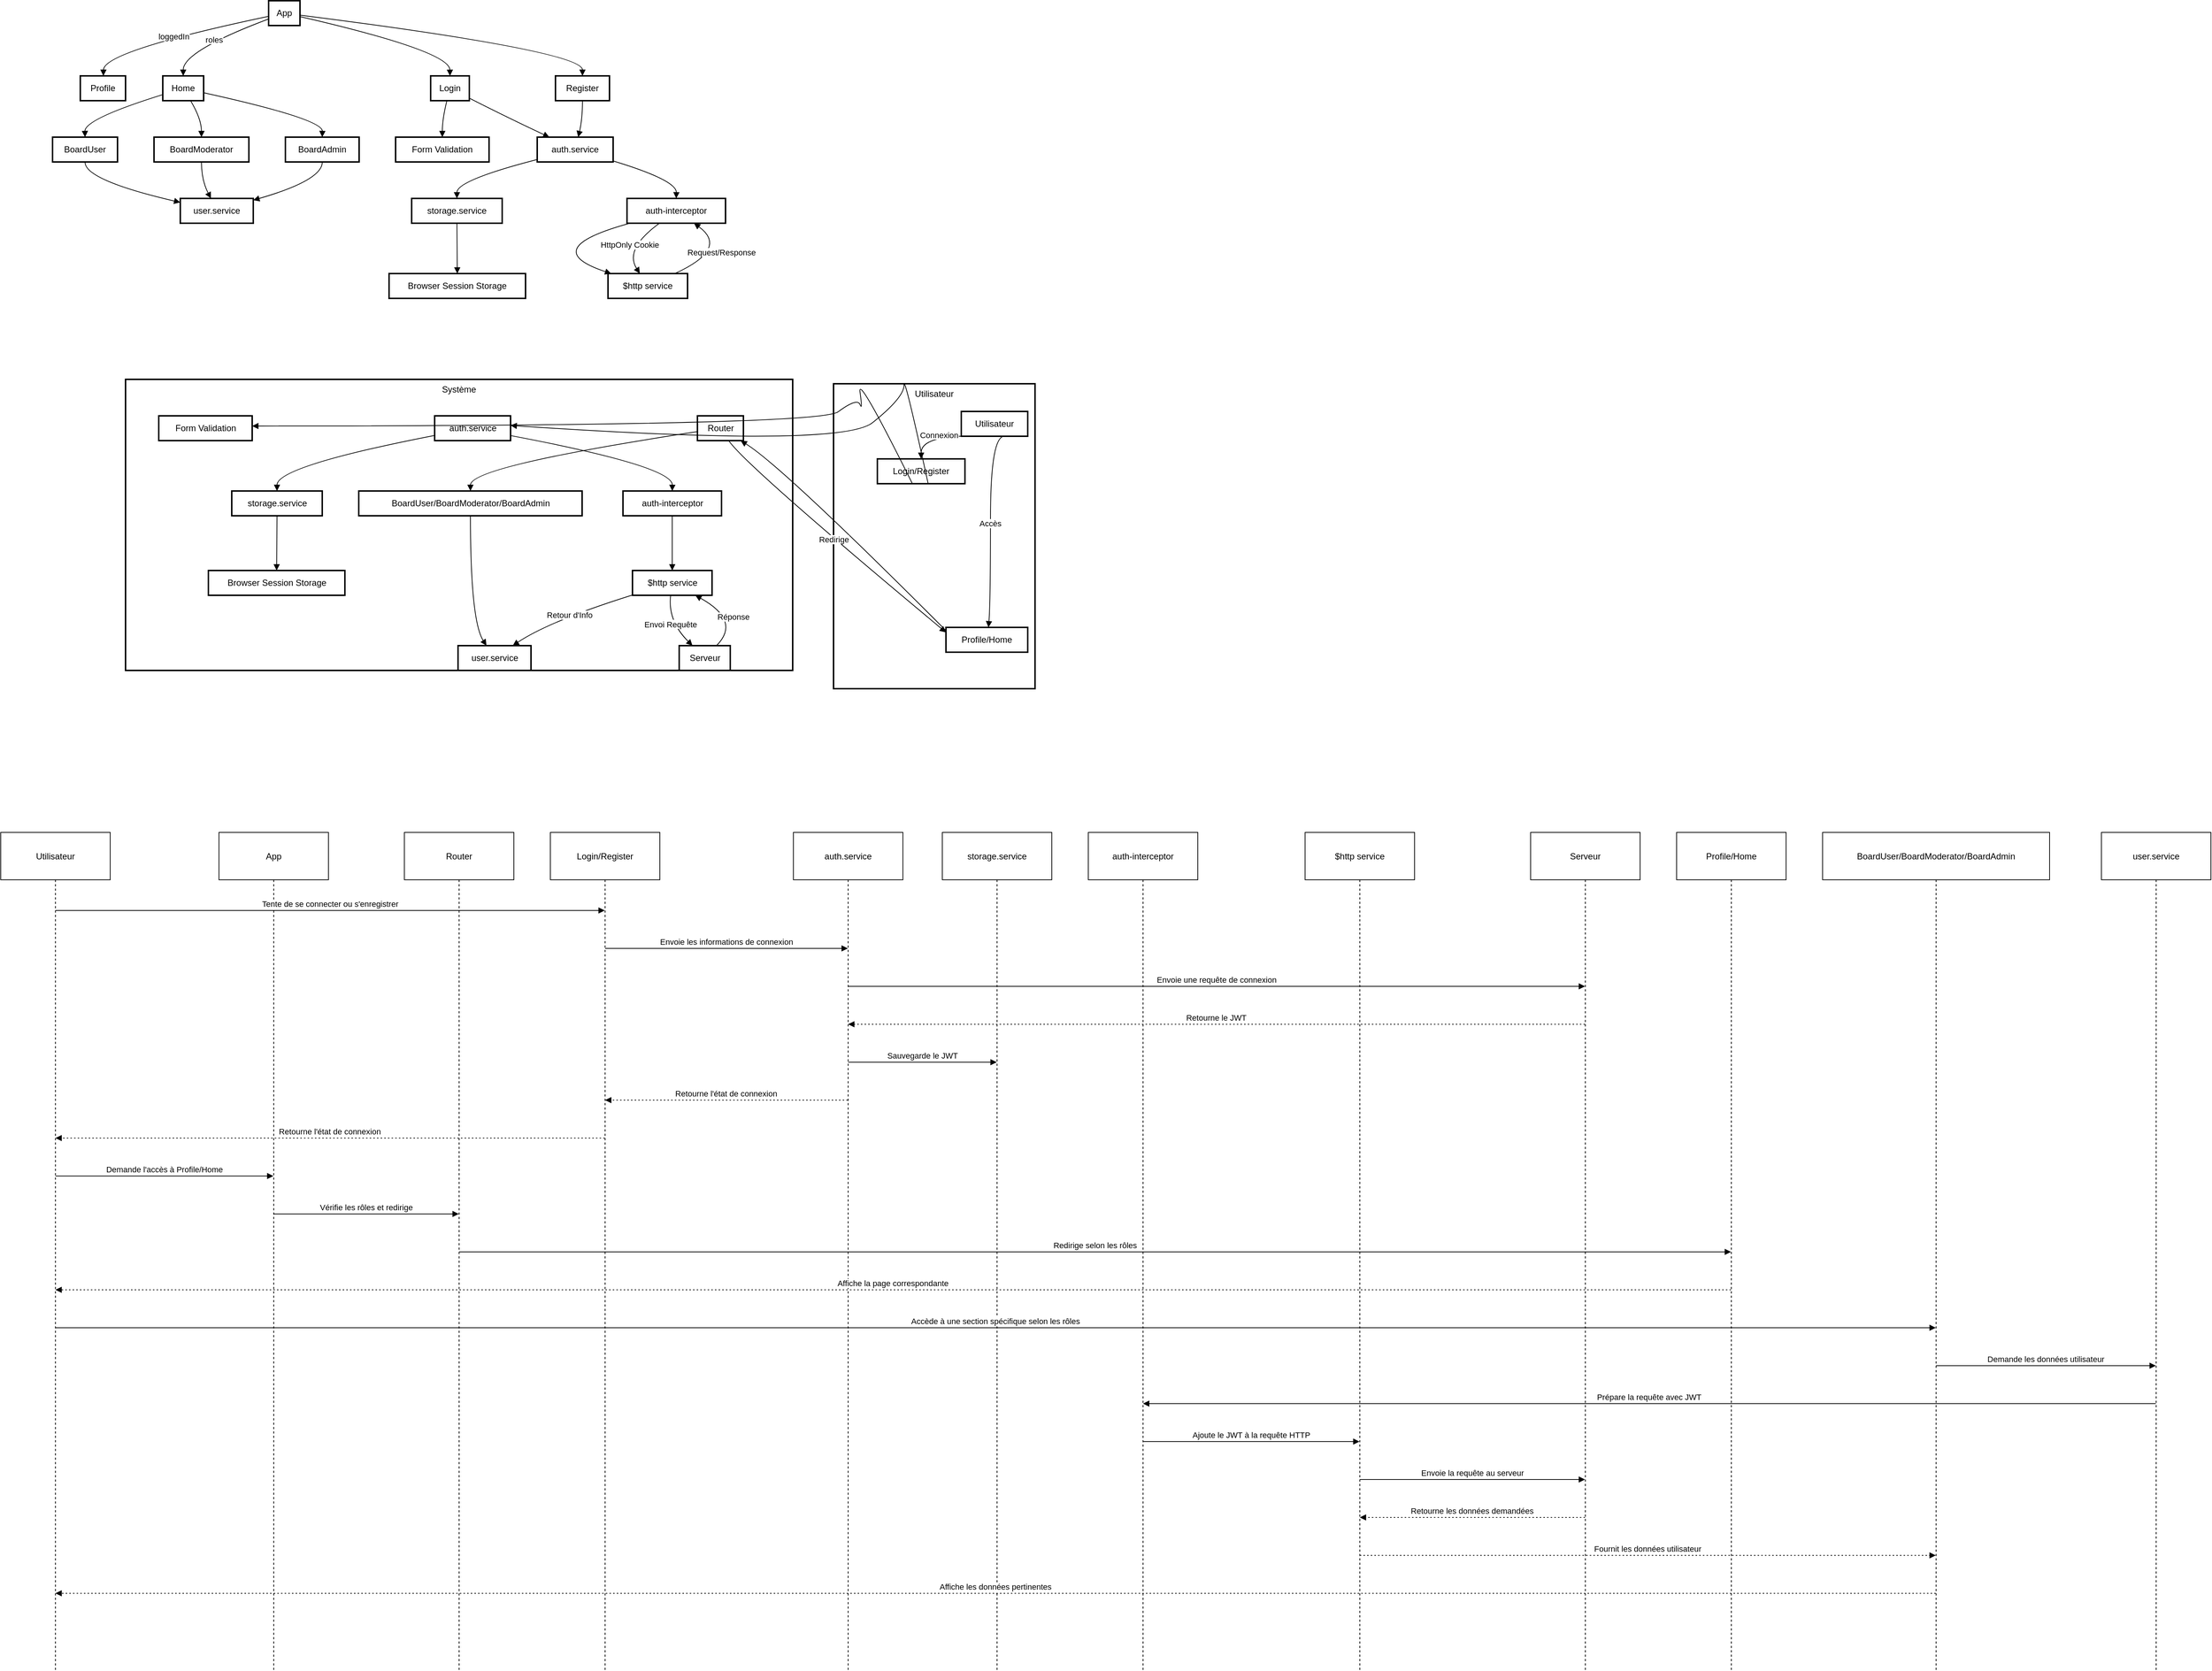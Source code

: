 <mxfile version="24.5.3" type="device">
  <diagram name="Page-1" id="CY0wzploL-cDAf5o76GH">
    <mxGraphModel dx="1687" dy="1005" grid="1" gridSize="10" guides="1" tooltips="1" connect="1" arrows="1" fold="1" page="1" pageScale="1" pageWidth="1169" pageHeight="827" math="0" shadow="0">
      <root>
        <mxCell id="0" />
        <mxCell id="1" parent="0" />
        <mxCell id="OJ7WymmhH0rNnSYu_C30-1" value="App" style="whiteSpace=wrap;strokeWidth=2;" vertex="1" parent="1">
          <mxGeometry x="417" y="180" width="43" height="34" as="geometry" />
        </mxCell>
        <mxCell id="OJ7WymmhH0rNnSYu_C30-2" value="Profile" style="whiteSpace=wrap;strokeWidth=2;" vertex="1" parent="1">
          <mxGeometry x="159" y="283" width="62" height="34" as="geometry" />
        </mxCell>
        <mxCell id="OJ7WymmhH0rNnSYu_C30-3" value="Home" style="whiteSpace=wrap;strokeWidth=2;" vertex="1" parent="1">
          <mxGeometry x="272" y="283" width="56" height="34" as="geometry" />
        </mxCell>
        <mxCell id="OJ7WymmhH0rNnSYu_C30-4" value="Login" style="whiteSpace=wrap;strokeWidth=2;" vertex="1" parent="1">
          <mxGeometry x="639" y="283" width="53" height="34" as="geometry" />
        </mxCell>
        <mxCell id="OJ7WymmhH0rNnSYu_C30-5" value="Register" style="whiteSpace=wrap;strokeWidth=2;" vertex="1" parent="1">
          <mxGeometry x="810" y="283" width="74" height="34" as="geometry" />
        </mxCell>
        <mxCell id="OJ7WymmhH0rNnSYu_C30-6" value="BoardUser" style="whiteSpace=wrap;strokeWidth=2;" vertex="1" parent="1">
          <mxGeometry x="121" y="367" width="89" height="34" as="geometry" />
        </mxCell>
        <mxCell id="OJ7WymmhH0rNnSYu_C30-7" value="BoardModerator" style="whiteSpace=wrap;strokeWidth=2;" vertex="1" parent="1">
          <mxGeometry x="260" y="367" width="130" height="34" as="geometry" />
        </mxCell>
        <mxCell id="OJ7WymmhH0rNnSYu_C30-8" value="BoardAdmin" style="whiteSpace=wrap;strokeWidth=2;" vertex="1" parent="1">
          <mxGeometry x="440" y="367" width="101" height="34" as="geometry" />
        </mxCell>
        <mxCell id="OJ7WymmhH0rNnSYu_C30-9" value="Form Validation" style="whiteSpace=wrap;strokeWidth=2;" vertex="1" parent="1">
          <mxGeometry x="591" y="367" width="128" height="34" as="geometry" />
        </mxCell>
        <mxCell id="OJ7WymmhH0rNnSYu_C30-10" value="auth.service" style="whiteSpace=wrap;strokeWidth=2;" vertex="1" parent="1">
          <mxGeometry x="785" y="367" width="104" height="34" as="geometry" />
        </mxCell>
        <mxCell id="OJ7WymmhH0rNnSYu_C30-11" value="storage.service" style="whiteSpace=wrap;strokeWidth=2;" vertex="1" parent="1">
          <mxGeometry x="613" y="451" width="124" height="34" as="geometry" />
        </mxCell>
        <mxCell id="OJ7WymmhH0rNnSYu_C30-12" value="Browser Session Storage" style="whiteSpace=wrap;strokeWidth=2;" vertex="1" parent="1">
          <mxGeometry x="582" y="554" width="187" height="34" as="geometry" />
        </mxCell>
        <mxCell id="OJ7WymmhH0rNnSYu_C30-13" value="auth-interceptor" style="whiteSpace=wrap;strokeWidth=2;" vertex="1" parent="1">
          <mxGeometry x="908" y="451" width="135" height="34" as="geometry" />
        </mxCell>
        <mxCell id="OJ7WymmhH0rNnSYu_C30-14" value="$http service" style="whiteSpace=wrap;strokeWidth=2;" vertex="1" parent="1">
          <mxGeometry x="882" y="554" width="109" height="34" as="geometry" />
        </mxCell>
        <mxCell id="OJ7WymmhH0rNnSYu_C30-15" value="user.service" style="whiteSpace=wrap;strokeWidth=2;" vertex="1" parent="1">
          <mxGeometry x="296" y="451" width="100" height="34" as="geometry" />
        </mxCell>
        <mxCell id="OJ7WymmhH0rNnSYu_C30-16" value="loggedIn" style="curved=1;startArrow=none;endArrow=block;exitX=-0.01;exitY=0.63;entryX=0.51;entryY=0;rounded=0;" edge="1" parent="1" source="OJ7WymmhH0rNnSYu_C30-1" target="OJ7WymmhH0rNnSYu_C30-2">
          <mxGeometry relative="1" as="geometry">
            <Array as="points">
              <mxPoint x="191" y="249" />
            </Array>
          </mxGeometry>
        </mxCell>
        <mxCell id="OJ7WymmhH0rNnSYu_C30-17" value="roles" style="curved=1;startArrow=none;endArrow=block;exitX=-0.01;exitY=0.74;entryX=0.5;entryY=0;rounded=0;" edge="1" parent="1" source="OJ7WymmhH0rNnSYu_C30-1" target="OJ7WymmhH0rNnSYu_C30-3">
          <mxGeometry relative="1" as="geometry">
            <Array as="points">
              <mxPoint x="300" y="249" />
            </Array>
          </mxGeometry>
        </mxCell>
        <mxCell id="OJ7WymmhH0rNnSYu_C30-18" value="" style="curved=1;startArrow=none;endArrow=block;exitX=1;exitY=0.64;entryX=0.5;entryY=0;rounded=0;" edge="1" parent="1" source="OJ7WymmhH0rNnSYu_C30-1" target="OJ7WymmhH0rNnSYu_C30-4">
          <mxGeometry relative="1" as="geometry">
            <Array as="points">
              <mxPoint x="665" y="249" />
            </Array>
          </mxGeometry>
        </mxCell>
        <mxCell id="OJ7WymmhH0rNnSYu_C30-19" value="" style="curved=1;startArrow=none;endArrow=block;exitX=1;exitY=0.58;entryX=0.5;entryY=0;rounded=0;" edge="1" parent="1" source="OJ7WymmhH0rNnSYu_C30-1" target="OJ7WymmhH0rNnSYu_C30-5">
          <mxGeometry relative="1" as="geometry">
            <Array as="points">
              <mxPoint x="847" y="249" />
            </Array>
          </mxGeometry>
        </mxCell>
        <mxCell id="OJ7WymmhH0rNnSYu_C30-20" value="" style="curved=1;startArrow=none;endArrow=block;exitX=-0.01;exitY=0.76;entryX=0.5;entryY=0;rounded=0;" edge="1" parent="1" source="OJ7WymmhH0rNnSYu_C30-3" target="OJ7WymmhH0rNnSYu_C30-6">
          <mxGeometry relative="1" as="geometry">
            <Array as="points">
              <mxPoint x="165" y="342" />
            </Array>
          </mxGeometry>
        </mxCell>
        <mxCell id="OJ7WymmhH0rNnSYu_C30-21" value="" style="curved=1;startArrow=none;endArrow=block;exitX=0.68;exitY=1;entryX=0.5;entryY=0;rounded=0;" edge="1" parent="1" source="OJ7WymmhH0rNnSYu_C30-3" target="OJ7WymmhH0rNnSYu_C30-7">
          <mxGeometry relative="1" as="geometry">
            <Array as="points">
              <mxPoint x="325" y="342" />
            </Array>
          </mxGeometry>
        </mxCell>
        <mxCell id="OJ7WymmhH0rNnSYu_C30-22" value="" style="curved=1;startArrow=none;endArrow=block;exitX=1;exitY=0.68;entryX=0.5;entryY=0;rounded=0;" edge="1" parent="1" source="OJ7WymmhH0rNnSYu_C30-3" target="OJ7WymmhH0rNnSYu_C30-8">
          <mxGeometry relative="1" as="geometry">
            <Array as="points">
              <mxPoint x="491" y="342" />
            </Array>
          </mxGeometry>
        </mxCell>
        <mxCell id="OJ7WymmhH0rNnSYu_C30-23" value="" style="curved=1;startArrow=none;endArrow=block;exitX=0.42;exitY=1;entryX=0.5;entryY=0;rounded=0;" edge="1" parent="1" source="OJ7WymmhH0rNnSYu_C30-4" target="OJ7WymmhH0rNnSYu_C30-9">
          <mxGeometry relative="1" as="geometry">
            <Array as="points">
              <mxPoint x="655" y="342" />
            </Array>
          </mxGeometry>
        </mxCell>
        <mxCell id="OJ7WymmhH0rNnSYu_C30-24" value="" style="curved=1;startArrow=none;endArrow=block;exitX=1;exitY=0.9;entryX=0.16;entryY=0;rounded=0;" edge="1" parent="1" source="OJ7WymmhH0rNnSYu_C30-4" target="OJ7WymmhH0rNnSYu_C30-10">
          <mxGeometry relative="1" as="geometry">
            <Array as="points">
              <mxPoint x="748" y="342" />
            </Array>
          </mxGeometry>
        </mxCell>
        <mxCell id="OJ7WymmhH0rNnSYu_C30-25" value="" style="curved=1;startArrow=none;endArrow=block;exitX=0.5;exitY=1;entryX=0.54;entryY=0;rounded=0;" edge="1" parent="1" source="OJ7WymmhH0rNnSYu_C30-5" target="OJ7WymmhH0rNnSYu_C30-10">
          <mxGeometry relative="1" as="geometry">
            <Array as="points">
              <mxPoint x="847" y="342" />
            </Array>
          </mxGeometry>
        </mxCell>
        <mxCell id="OJ7WymmhH0rNnSYu_C30-26" value="" style="curved=1;startArrow=none;endArrow=block;exitX=0;exitY=0.9;entryX=0.5;entryY=0;rounded=0;" edge="1" parent="1" source="OJ7WymmhH0rNnSYu_C30-10" target="OJ7WymmhH0rNnSYu_C30-11">
          <mxGeometry relative="1" as="geometry">
            <Array as="points">
              <mxPoint x="675" y="426" />
            </Array>
          </mxGeometry>
        </mxCell>
        <mxCell id="OJ7WymmhH0rNnSYu_C30-27" value="" style="curved=1;startArrow=none;endArrow=block;exitX=0.5;exitY=1;entryX=0.5;entryY=0;rounded=0;" edge="1" parent="1" source="OJ7WymmhH0rNnSYu_C30-11" target="OJ7WymmhH0rNnSYu_C30-12">
          <mxGeometry relative="1" as="geometry">
            <Array as="points" />
          </mxGeometry>
        </mxCell>
        <mxCell id="OJ7WymmhH0rNnSYu_C30-28" value="" style="curved=1;startArrow=none;endArrow=block;exitX=1;exitY=0.96;entryX=0.5;entryY=0;rounded=0;" edge="1" parent="1" source="OJ7WymmhH0rNnSYu_C30-10" target="OJ7WymmhH0rNnSYu_C30-13">
          <mxGeometry relative="1" as="geometry">
            <Array as="points">
              <mxPoint x="976" y="426" />
            </Array>
          </mxGeometry>
        </mxCell>
        <mxCell id="OJ7WymmhH0rNnSYu_C30-29" value="" style="curved=1;startArrow=none;endArrow=block;exitX=0.03;exitY=1;entryX=0.04;entryY=0;rounded=0;" edge="1" parent="1" source="OJ7WymmhH0rNnSYu_C30-13" target="OJ7WymmhH0rNnSYu_C30-14">
          <mxGeometry relative="1" as="geometry">
            <Array as="points">
              <mxPoint x="784" y="520" />
            </Array>
          </mxGeometry>
        </mxCell>
        <mxCell id="OJ7WymmhH0rNnSYu_C30-30" value="" style="curved=1;startArrow=none;endArrow=block;exitX=0.5;exitY=1;entryX=0;entryY=0.16;rounded=0;" edge="1" parent="1" source="OJ7WymmhH0rNnSYu_C30-6" target="OJ7WymmhH0rNnSYu_C30-15">
          <mxGeometry relative="1" as="geometry">
            <Array as="points">
              <mxPoint x="165" y="426" />
            </Array>
          </mxGeometry>
        </mxCell>
        <mxCell id="OJ7WymmhH0rNnSYu_C30-31" value="" style="curved=1;startArrow=none;endArrow=block;exitX=0.5;exitY=1;entryX=0.42;entryY=0;rounded=0;" edge="1" parent="1" source="OJ7WymmhH0rNnSYu_C30-7" target="OJ7WymmhH0rNnSYu_C30-15">
          <mxGeometry relative="1" as="geometry">
            <Array as="points">
              <mxPoint x="325" y="426" />
            </Array>
          </mxGeometry>
        </mxCell>
        <mxCell id="OJ7WymmhH0rNnSYu_C30-32" value="" style="curved=1;startArrow=none;endArrow=block;exitX=0.5;exitY=1;entryX=1;entryY=0.07;rounded=0;" edge="1" parent="1" source="OJ7WymmhH0rNnSYu_C30-8" target="OJ7WymmhH0rNnSYu_C30-15">
          <mxGeometry relative="1" as="geometry">
            <Array as="points">
              <mxPoint x="491" y="426" />
            </Array>
          </mxGeometry>
        </mxCell>
        <mxCell id="OJ7WymmhH0rNnSYu_C30-33" value="HttpOnly Cookie" style="curved=1;startArrow=none;endArrow=block;exitX=0.33;exitY=1;entryX=0.4;entryY=0;rounded=0;" edge="1" parent="1" source="OJ7WymmhH0rNnSYu_C30-13" target="OJ7WymmhH0rNnSYu_C30-14">
          <mxGeometry relative="1" as="geometry">
            <Array as="points">
              <mxPoint x="904" y="520" />
            </Array>
          </mxGeometry>
        </mxCell>
        <mxCell id="OJ7WymmhH0rNnSYu_C30-34" value="Request/Response" style="curved=1;startArrow=none;endArrow=block;exitX=0.84;exitY=0;entryX=0.68;entryY=1;rounded=0;" edge="1" parent="1" source="OJ7WymmhH0rNnSYu_C30-14" target="OJ7WymmhH0rNnSYu_C30-13">
          <mxGeometry relative="1" as="geometry">
            <Array as="points">
              <mxPoint x="1048" y="520" />
            </Array>
          </mxGeometry>
        </mxCell>
        <mxCell id="OJ7WymmhH0rNnSYu_C30-35" value="Système" style="whiteSpace=wrap;strokeWidth=2;verticalAlign=top;" vertex="1" parent="1">
          <mxGeometry x="221" y="699" width="914" height="399" as="geometry" />
        </mxCell>
        <mxCell id="OJ7WymmhH0rNnSYu_C30-36" value="Form Validation" style="whiteSpace=wrap;strokeWidth=2;" vertex="1" parent="1">
          <mxGeometry x="266.5" y="749" width="128" height="34" as="geometry" />
        </mxCell>
        <mxCell id="OJ7WymmhH0rNnSYu_C30-37" value="auth.service" style="whiteSpace=wrap;strokeWidth=2;" vertex="1" parent="1">
          <mxGeometry x="644.5" y="749" width="104" height="34" as="geometry" />
        </mxCell>
        <mxCell id="OJ7WymmhH0rNnSYu_C30-38" value="storage.service" style="whiteSpace=wrap;strokeWidth=2;" vertex="1" parent="1">
          <mxGeometry x="366.5" y="852" width="124" height="34" as="geometry" />
        </mxCell>
        <mxCell id="OJ7WymmhH0rNnSYu_C30-39" value="Browser Session Storage" style="whiteSpace=wrap;strokeWidth=2;" vertex="1" parent="1">
          <mxGeometry x="334.5" y="961" width="187" height="34" as="geometry" />
        </mxCell>
        <mxCell id="OJ7WymmhH0rNnSYu_C30-40" value="auth-interceptor" style="whiteSpace=wrap;strokeWidth=2;" vertex="1" parent="1">
          <mxGeometry x="902.5" y="852" width="135" height="34" as="geometry" />
        </mxCell>
        <mxCell id="OJ7WymmhH0rNnSYu_C30-41" value="Router" style="whiteSpace=wrap;strokeWidth=2;" vertex="1" parent="1">
          <mxGeometry x="1004.5" y="749" width="63" height="34" as="geometry" />
        </mxCell>
        <mxCell id="OJ7WymmhH0rNnSYu_C30-42" value="BoardUser/BoardModerator/BoardAdmin" style="whiteSpace=wrap;strokeWidth=2;" vertex="1" parent="1">
          <mxGeometry x="540.5" y="852" width="306" height="34" as="geometry" />
        </mxCell>
        <mxCell id="OJ7WymmhH0rNnSYu_C30-43" value="user.service" style="whiteSpace=wrap;strokeWidth=2;" vertex="1" parent="1">
          <mxGeometry x="676.5" y="1064" width="100" height="34" as="geometry" />
        </mxCell>
        <mxCell id="OJ7WymmhH0rNnSYu_C30-44" value="$http service" style="whiteSpace=wrap;strokeWidth=2;" vertex="1" parent="1">
          <mxGeometry x="915.5" y="961" width="109" height="34" as="geometry" />
        </mxCell>
        <mxCell id="OJ7WymmhH0rNnSYu_C30-45" value="Serveur" style="whiteSpace=wrap;strokeWidth=2;" vertex="1" parent="1">
          <mxGeometry x="979.5" y="1064" width="70" height="34" as="geometry" />
        </mxCell>
        <mxCell id="OJ7WymmhH0rNnSYu_C30-46" value="Utilisateur" style="whiteSpace=wrap;strokeWidth=2;verticalAlign=top;" vertex="1" parent="1">
          <mxGeometry x="1191" y="705" width="276" height="418" as="geometry" />
        </mxCell>
        <mxCell id="OJ7WymmhH0rNnSYu_C30-47" value="Login/Register" style="whiteSpace=wrap;strokeWidth=2;" vertex="1" parent="1">
          <mxGeometry x="1251" y="808" width="120" height="34" as="geometry" />
        </mxCell>
        <mxCell id="OJ7WymmhH0rNnSYu_C30-48" value="Utilisateur" style="whiteSpace=wrap;strokeWidth=2;" vertex="1" parent="1">
          <mxGeometry x="1366" y="743" width="91" height="34" as="geometry" />
        </mxCell>
        <mxCell id="OJ7WymmhH0rNnSYu_C30-49" value="Profile/Home" style="whiteSpace=wrap;strokeWidth=2;" vertex="1" parent="1">
          <mxGeometry x="1345" y="1039" width="112" height="34" as="geometry" />
        </mxCell>
        <mxCell id="OJ7WymmhH0rNnSYu_C30-50" value="Connexion" style="curved=1;startArrow=none;endArrow=block;exitX=0.31;exitY=1;entryX=0.5;entryY=0;rounded=0;" edge="1" parent="1" source="OJ7WymmhH0rNnSYu_C30-48" target="OJ7WymmhH0rNnSYu_C30-47">
          <mxGeometry relative="1" as="geometry">
            <Array as="points">
              <mxPoint x="1311" y="774" />
            </Array>
          </mxGeometry>
        </mxCell>
        <mxCell id="OJ7WymmhH0rNnSYu_C30-51" value="Accès" style="curved=1;startArrow=none;endArrow=block;exitX=0.66;exitY=1;entryX=0.52;entryY=0;rounded=0;" edge="1" parent="1" source="OJ7WymmhH0rNnSYu_C30-48" target="OJ7WymmhH0rNnSYu_C30-49">
          <mxGeometry relative="1" as="geometry">
            <Array as="points">
              <mxPoint x="1406" y="774" />
              <mxPoint x="1406" y="1005" />
            </Array>
          </mxGeometry>
        </mxCell>
        <mxCell id="OJ7WymmhH0rNnSYu_C30-52" value="" style="curved=1;startArrow=none;endArrow=block;exitX=0.4;exitY=1;entryX=1;entryY=0.41;rounded=0;" edge="1" parent="1" source="OJ7WymmhH0rNnSYu_C30-47" target="OJ7WymmhH0rNnSYu_C30-36">
          <mxGeometry relative="1" as="geometry">
            <Array as="points">
              <mxPoint x="1223.5" y="690" />
              <mxPoint x="1231" y="743" />
              <mxPoint x="1223.5" y="724" />
              <mxPoint x="1171" y="763" />
            </Array>
          </mxGeometry>
        </mxCell>
        <mxCell id="OJ7WymmhH0rNnSYu_C30-53" value="" style="curved=1;startArrow=none;endArrow=block;exitX=0.58;exitY=1;entryX=0.99;entryY=0.39;rounded=0;" edge="1" parent="1" source="OJ7WymmhH0rNnSYu_C30-47" target="OJ7WymmhH0rNnSYu_C30-37">
          <mxGeometry relative="1" as="geometry">
            <Array as="points">
              <mxPoint x="1287.5" y="690" />
              <mxPoint x="1287.5" y="724" />
              <mxPoint x="1201" y="793" />
            </Array>
          </mxGeometry>
        </mxCell>
        <mxCell id="OJ7WymmhH0rNnSYu_C30-54" value="" style="curved=1;startArrow=none;endArrow=block;exitX=0;exitY=0.79;entryX=0.5;entryY=0;rounded=0;" edge="1" parent="1" source="OJ7WymmhH0rNnSYu_C30-37" target="OJ7WymmhH0rNnSYu_C30-38">
          <mxGeometry relative="1" as="geometry">
            <Array as="points">
              <mxPoint x="428.5" y="818" />
            </Array>
          </mxGeometry>
        </mxCell>
        <mxCell id="OJ7WymmhH0rNnSYu_C30-55" value="" style="curved=1;startArrow=none;endArrow=block;exitX=0.5;exitY=1;entryX=0.5;entryY=0;rounded=0;" edge="1" parent="1" source="OJ7WymmhH0rNnSYu_C30-38" target="OJ7WymmhH0rNnSYu_C30-39">
          <mxGeometry relative="1" as="geometry">
            <Array as="points" />
          </mxGeometry>
        </mxCell>
        <mxCell id="OJ7WymmhH0rNnSYu_C30-56" value="" style="curved=1;startArrow=none;endArrow=block;exitX=0.99;exitY=0.79;entryX=0.5;entryY=0;rounded=0;" edge="1" parent="1" source="OJ7WymmhH0rNnSYu_C30-37" target="OJ7WymmhH0rNnSYu_C30-40">
          <mxGeometry relative="1" as="geometry">
            <Array as="points">
              <mxPoint x="970.5" y="818" />
            </Array>
          </mxGeometry>
        </mxCell>
        <mxCell id="OJ7WymmhH0rNnSYu_C30-57" value="" style="curved=1;startArrow=none;endArrow=block;exitX=0;exitY=0.13;entryX=0.94;entryY=1;rounded=0;" edge="1" parent="1" source="OJ7WymmhH0rNnSYu_C30-49" target="OJ7WymmhH0rNnSYu_C30-41">
          <mxGeometry relative="1" as="geometry">
            <Array as="points">
              <mxPoint x="1120.5" y="818" />
            </Array>
          </mxGeometry>
        </mxCell>
        <mxCell id="OJ7WymmhH0rNnSYu_C30-58" value="Redirige" style="curved=1;startArrow=none;endArrow=block;exitX=0.68;exitY=1;entryX=0;entryY=0.2;rounded=0;" edge="1" parent="1" source="OJ7WymmhH0rNnSYu_C30-41" target="OJ7WymmhH0rNnSYu_C30-49">
          <mxGeometry relative="1" as="geometry">
            <Array as="points">
              <mxPoint x="1071.5" y="818" />
            </Array>
          </mxGeometry>
        </mxCell>
        <mxCell id="OJ7WymmhH0rNnSYu_C30-59" value="" style="curved=1;startArrow=none;endArrow=block;exitX=-0.01;exitY=0.64;entryX=0.5;entryY=0;rounded=0;" edge="1" parent="1" source="OJ7WymmhH0rNnSYu_C30-41" target="OJ7WymmhH0rNnSYu_C30-42">
          <mxGeometry relative="1" as="geometry">
            <Array as="points">
              <mxPoint x="693.5" y="818" />
            </Array>
          </mxGeometry>
        </mxCell>
        <mxCell id="OJ7WymmhH0rNnSYu_C30-60" value="" style="curved=1;startArrow=none;endArrow=block;exitX=0.5;exitY=1;entryX=0.39;entryY=0;rounded=0;" edge="1" parent="1" source="OJ7WymmhH0rNnSYu_C30-42" target="OJ7WymmhH0rNnSYu_C30-43">
          <mxGeometry relative="1" as="geometry">
            <Array as="points">
              <mxPoint x="693.5" y="1030" />
            </Array>
          </mxGeometry>
        </mxCell>
        <mxCell id="OJ7WymmhH0rNnSYu_C30-61" value="" style="curved=1;startArrow=none;endArrow=block;exitX=0.5;exitY=1;entryX=0.5;entryY=0;rounded=0;" edge="1" parent="1" source="OJ7WymmhH0rNnSYu_C30-40" target="OJ7WymmhH0rNnSYu_C30-44">
          <mxGeometry relative="1" as="geometry">
            <Array as="points" />
          </mxGeometry>
        </mxCell>
        <mxCell id="OJ7WymmhH0rNnSYu_C30-62" value="Envoi Requête" style="curved=1;startArrow=none;endArrow=block;exitX=0.48;exitY=1;entryX=0.26;entryY=0;rounded=0;" edge="1" parent="1" source="OJ7WymmhH0rNnSYu_C30-44" target="OJ7WymmhH0rNnSYu_C30-45">
          <mxGeometry relative="1" as="geometry">
            <Array as="points">
              <mxPoint x="963.5" y="1030" />
            </Array>
          </mxGeometry>
        </mxCell>
        <mxCell id="OJ7WymmhH0rNnSYu_C30-63" value="Réponse" style="curved=1;startArrow=none;endArrow=block;exitX=0.73;exitY=0;entryX=0.79;entryY=1;rounded=0;" edge="1" parent="1" source="OJ7WymmhH0rNnSYu_C30-45" target="OJ7WymmhH0rNnSYu_C30-44">
          <mxGeometry relative="1" as="geometry">
            <Array as="points">
              <mxPoint x="1064.5" y="1030" />
            </Array>
          </mxGeometry>
        </mxCell>
        <mxCell id="OJ7WymmhH0rNnSYu_C30-64" value="Retour d&#39;Info" style="curved=1;startArrow=none;endArrow=block;exitX=0;exitY=0.99;entryX=0.75;entryY=0;rounded=0;" edge="1" parent="1" source="OJ7WymmhH0rNnSYu_C30-44" target="OJ7WymmhH0rNnSYu_C30-43">
          <mxGeometry relative="1" as="geometry">
            <Array as="points">
              <mxPoint x="802.5" y="1030" />
            </Array>
          </mxGeometry>
        </mxCell>
        <mxCell id="OJ7WymmhH0rNnSYu_C30-96" value="" style="group" vertex="1" connectable="0" parent="1">
          <mxGeometry x="50" y="1320" width="3028" height="1148" as="geometry" />
        </mxCell>
        <mxCell id="OJ7WymmhH0rNnSYu_C30-65" value="Utilisateur" style="shape=umlLifeline;perimeter=lifelinePerimeter;whiteSpace=wrap;container=1;dropTarget=0;collapsible=0;recursiveResize=0;outlineConnect=0;portConstraint=eastwest;newEdgeStyle={&quot;edgeStyle&quot;:&quot;elbowEdgeStyle&quot;,&quot;elbow&quot;:&quot;vertical&quot;,&quot;curved&quot;:0,&quot;rounded&quot;:0};size=65;" vertex="1" parent="OJ7WymmhH0rNnSYu_C30-96">
          <mxGeometry width="150" height="1148" as="geometry" />
        </mxCell>
        <mxCell id="OJ7WymmhH0rNnSYu_C30-66" value="App" style="shape=umlLifeline;perimeter=lifelinePerimeter;whiteSpace=wrap;container=1;dropTarget=0;collapsible=0;recursiveResize=0;outlineConnect=0;portConstraint=eastwest;newEdgeStyle={&quot;edgeStyle&quot;:&quot;elbowEdgeStyle&quot;,&quot;elbow&quot;:&quot;vertical&quot;,&quot;curved&quot;:0,&quot;rounded&quot;:0};size=65;" vertex="1" parent="OJ7WymmhH0rNnSYu_C30-96">
          <mxGeometry x="299" width="150" height="1148" as="geometry" />
        </mxCell>
        <mxCell id="OJ7WymmhH0rNnSYu_C30-67" value="Router" style="shape=umlLifeline;perimeter=lifelinePerimeter;whiteSpace=wrap;container=1;dropTarget=0;collapsible=0;recursiveResize=0;outlineConnect=0;portConstraint=eastwest;newEdgeStyle={&quot;edgeStyle&quot;:&quot;elbowEdgeStyle&quot;,&quot;elbow&quot;:&quot;vertical&quot;,&quot;curved&quot;:0,&quot;rounded&quot;:0};size=65;" vertex="1" parent="OJ7WymmhH0rNnSYu_C30-96">
          <mxGeometry x="553" width="150" height="1148" as="geometry" />
        </mxCell>
        <mxCell id="OJ7WymmhH0rNnSYu_C30-68" value="Login/Register" style="shape=umlLifeline;perimeter=lifelinePerimeter;whiteSpace=wrap;container=1;dropTarget=0;collapsible=0;recursiveResize=0;outlineConnect=0;portConstraint=eastwest;newEdgeStyle={&quot;edgeStyle&quot;:&quot;elbowEdgeStyle&quot;,&quot;elbow&quot;:&quot;vertical&quot;,&quot;curved&quot;:0,&quot;rounded&quot;:0};size=65;" vertex="1" parent="OJ7WymmhH0rNnSYu_C30-96">
          <mxGeometry x="753" width="150" height="1148" as="geometry" />
        </mxCell>
        <mxCell id="OJ7WymmhH0rNnSYu_C30-69" value="auth.service" style="shape=umlLifeline;perimeter=lifelinePerimeter;whiteSpace=wrap;container=1;dropTarget=0;collapsible=0;recursiveResize=0;outlineConnect=0;portConstraint=eastwest;newEdgeStyle={&quot;edgeStyle&quot;:&quot;elbowEdgeStyle&quot;,&quot;elbow&quot;:&quot;vertical&quot;,&quot;curved&quot;:0,&quot;rounded&quot;:0};size=65;" vertex="1" parent="OJ7WymmhH0rNnSYu_C30-96">
          <mxGeometry x="1086" width="150" height="1148" as="geometry" />
        </mxCell>
        <mxCell id="OJ7WymmhH0rNnSYu_C30-70" value="storage.service" style="shape=umlLifeline;perimeter=lifelinePerimeter;whiteSpace=wrap;container=1;dropTarget=0;collapsible=0;recursiveResize=0;outlineConnect=0;portConstraint=eastwest;newEdgeStyle={&quot;edgeStyle&quot;:&quot;elbowEdgeStyle&quot;,&quot;elbow&quot;:&quot;vertical&quot;,&quot;curved&quot;:0,&quot;rounded&quot;:0};size=65;" vertex="1" parent="OJ7WymmhH0rNnSYu_C30-96">
          <mxGeometry x="1290" width="150" height="1148" as="geometry" />
        </mxCell>
        <mxCell id="OJ7WymmhH0rNnSYu_C30-71" value="auth-interceptor" style="shape=umlLifeline;perimeter=lifelinePerimeter;whiteSpace=wrap;container=1;dropTarget=0;collapsible=0;recursiveResize=0;outlineConnect=0;portConstraint=eastwest;newEdgeStyle={&quot;edgeStyle&quot;:&quot;elbowEdgeStyle&quot;,&quot;elbow&quot;:&quot;vertical&quot;,&quot;curved&quot;:0,&quot;rounded&quot;:0};size=65;" vertex="1" parent="OJ7WymmhH0rNnSYu_C30-96">
          <mxGeometry x="1490" width="150" height="1148" as="geometry" />
        </mxCell>
        <mxCell id="OJ7WymmhH0rNnSYu_C30-72" value="$http service" style="shape=umlLifeline;perimeter=lifelinePerimeter;whiteSpace=wrap;container=1;dropTarget=0;collapsible=0;recursiveResize=0;outlineConnect=0;portConstraint=eastwest;newEdgeStyle={&quot;edgeStyle&quot;:&quot;elbowEdgeStyle&quot;,&quot;elbow&quot;:&quot;vertical&quot;,&quot;curved&quot;:0,&quot;rounded&quot;:0};size=65;" vertex="1" parent="OJ7WymmhH0rNnSYu_C30-96">
          <mxGeometry x="1787" width="150" height="1148" as="geometry" />
        </mxCell>
        <mxCell id="OJ7WymmhH0rNnSYu_C30-73" value="Serveur" style="shape=umlLifeline;perimeter=lifelinePerimeter;whiteSpace=wrap;container=1;dropTarget=0;collapsible=0;recursiveResize=0;outlineConnect=0;portConstraint=eastwest;newEdgeStyle={&quot;edgeStyle&quot;:&quot;elbowEdgeStyle&quot;,&quot;elbow&quot;:&quot;vertical&quot;,&quot;curved&quot;:0,&quot;rounded&quot;:0};size=65;" vertex="1" parent="OJ7WymmhH0rNnSYu_C30-96">
          <mxGeometry x="2096" width="150" height="1148" as="geometry" />
        </mxCell>
        <mxCell id="OJ7WymmhH0rNnSYu_C30-74" value="Profile/Home" style="shape=umlLifeline;perimeter=lifelinePerimeter;whiteSpace=wrap;container=1;dropTarget=0;collapsible=0;recursiveResize=0;outlineConnect=0;portConstraint=eastwest;newEdgeStyle={&quot;edgeStyle&quot;:&quot;elbowEdgeStyle&quot;,&quot;elbow&quot;:&quot;vertical&quot;,&quot;curved&quot;:0,&quot;rounded&quot;:0};size=65;" vertex="1" parent="OJ7WymmhH0rNnSYu_C30-96">
          <mxGeometry x="2296" width="150" height="1148" as="geometry" />
        </mxCell>
        <mxCell id="OJ7WymmhH0rNnSYu_C30-75" value="BoardUser/BoardModerator/BoardAdmin" style="shape=umlLifeline;perimeter=lifelinePerimeter;whiteSpace=wrap;container=1;dropTarget=0;collapsible=0;recursiveResize=0;outlineConnect=0;portConstraint=eastwest;newEdgeStyle={&quot;edgeStyle&quot;:&quot;elbowEdgeStyle&quot;,&quot;elbow&quot;:&quot;vertical&quot;,&quot;curved&quot;:0,&quot;rounded&quot;:0};size=65;" vertex="1" parent="OJ7WymmhH0rNnSYu_C30-96">
          <mxGeometry x="2496" width="311" height="1148" as="geometry" />
        </mxCell>
        <mxCell id="OJ7WymmhH0rNnSYu_C30-76" value="user.service" style="shape=umlLifeline;perimeter=lifelinePerimeter;whiteSpace=wrap;container=1;dropTarget=0;collapsible=0;recursiveResize=0;outlineConnect=0;portConstraint=eastwest;newEdgeStyle={&quot;edgeStyle&quot;:&quot;elbowEdgeStyle&quot;,&quot;elbow&quot;:&quot;vertical&quot;,&quot;curved&quot;:0,&quot;rounded&quot;:0};size=65;" vertex="1" parent="OJ7WymmhH0rNnSYu_C30-96">
          <mxGeometry x="2878" width="150" height="1148" as="geometry" />
        </mxCell>
        <mxCell id="OJ7WymmhH0rNnSYu_C30-77" value="Tente de se connecter ou s&#39;enregistrer" style="verticalAlign=bottom;endArrow=block;edgeStyle=elbowEdgeStyle;elbow=vertical;curved=0;rounded=0;" edge="1" parent="OJ7WymmhH0rNnSYu_C30-96" source="OJ7WymmhH0rNnSYu_C30-65" target="OJ7WymmhH0rNnSYu_C30-68">
          <mxGeometry relative="1" as="geometry">
            <Array as="points">
              <mxPoint x="460" y="107" />
            </Array>
          </mxGeometry>
        </mxCell>
        <mxCell id="OJ7WymmhH0rNnSYu_C30-78" value="Envoie les informations de connexion" style="verticalAlign=bottom;endArrow=block;edgeStyle=elbowEdgeStyle;elbow=vertical;curved=0;rounded=0;" edge="1" parent="OJ7WymmhH0rNnSYu_C30-96" source="OJ7WymmhH0rNnSYu_C30-68" target="OJ7WymmhH0rNnSYu_C30-69">
          <mxGeometry relative="1" as="geometry">
            <Array as="points">
              <mxPoint x="1003" y="159" />
            </Array>
          </mxGeometry>
        </mxCell>
        <mxCell id="OJ7WymmhH0rNnSYu_C30-79" value="Envoie une requête de connexion" style="verticalAlign=bottom;endArrow=block;edgeStyle=elbowEdgeStyle;elbow=vertical;curved=0;rounded=0;" edge="1" parent="OJ7WymmhH0rNnSYu_C30-96" source="OJ7WymmhH0rNnSYu_C30-69" target="OJ7WymmhH0rNnSYu_C30-73">
          <mxGeometry relative="1" as="geometry">
            <Array as="points">
              <mxPoint x="1675" y="211" />
            </Array>
          </mxGeometry>
        </mxCell>
        <mxCell id="OJ7WymmhH0rNnSYu_C30-80" value="Retourne le JWT" style="verticalAlign=bottom;endArrow=block;edgeStyle=elbowEdgeStyle;elbow=vertical;curved=0;rounded=0;dashed=1;dashPattern=2 3;" edge="1" parent="OJ7WymmhH0rNnSYu_C30-96" source="OJ7WymmhH0rNnSYu_C30-73" target="OJ7WymmhH0rNnSYu_C30-69">
          <mxGeometry relative="1" as="geometry">
            <Array as="points">
              <mxPoint x="1678" y="263" />
            </Array>
          </mxGeometry>
        </mxCell>
        <mxCell id="OJ7WymmhH0rNnSYu_C30-81" value="Sauvegarde le JWT" style="verticalAlign=bottom;endArrow=block;edgeStyle=elbowEdgeStyle;elbow=vertical;curved=0;rounded=0;" edge="1" parent="OJ7WymmhH0rNnSYu_C30-96" source="OJ7WymmhH0rNnSYu_C30-69" target="OJ7WymmhH0rNnSYu_C30-70">
          <mxGeometry relative="1" as="geometry">
            <Array as="points">
              <mxPoint x="1272" y="315" />
            </Array>
          </mxGeometry>
        </mxCell>
        <mxCell id="OJ7WymmhH0rNnSYu_C30-82" value="Retourne l&#39;état de connexion" style="verticalAlign=bottom;endArrow=block;edgeStyle=elbowEdgeStyle;elbow=vertical;curved=0;rounded=0;dashed=1;dashPattern=2 3;" edge="1" parent="OJ7WymmhH0rNnSYu_C30-96" source="OJ7WymmhH0rNnSYu_C30-69" target="OJ7WymmhH0rNnSYu_C30-68">
          <mxGeometry relative="1" as="geometry">
            <Array as="points">
              <mxPoint x="1006" y="367" />
            </Array>
          </mxGeometry>
        </mxCell>
        <mxCell id="OJ7WymmhH0rNnSYu_C30-83" value="Retourne l&#39;état de connexion" style="verticalAlign=bottom;endArrow=block;edgeStyle=elbowEdgeStyle;elbow=vertical;curved=0;rounded=0;dashed=1;dashPattern=2 3;" edge="1" parent="OJ7WymmhH0rNnSYu_C30-96" source="OJ7WymmhH0rNnSYu_C30-68" target="OJ7WymmhH0rNnSYu_C30-65">
          <mxGeometry relative="1" as="geometry">
            <Array as="points">
              <mxPoint x="463" y="419" />
            </Array>
          </mxGeometry>
        </mxCell>
        <mxCell id="OJ7WymmhH0rNnSYu_C30-84" value="Demande l&#39;accès à Profile/Home" style="verticalAlign=bottom;endArrow=block;edgeStyle=elbowEdgeStyle;elbow=vertical;curved=0;rounded=0;" edge="1" parent="OJ7WymmhH0rNnSYu_C30-96" source="OJ7WymmhH0rNnSYu_C30-65" target="OJ7WymmhH0rNnSYu_C30-66">
          <mxGeometry relative="1" as="geometry">
            <Array as="points">
              <mxPoint x="233" y="471" />
            </Array>
          </mxGeometry>
        </mxCell>
        <mxCell id="OJ7WymmhH0rNnSYu_C30-85" value="Vérifie les rôles et redirige" style="verticalAlign=bottom;endArrow=block;edgeStyle=elbowEdgeStyle;elbow=vertical;curved=0;rounded=0;" edge="1" parent="OJ7WymmhH0rNnSYu_C30-96" source="OJ7WymmhH0rNnSYu_C30-66" target="OJ7WymmhH0rNnSYu_C30-67">
          <mxGeometry relative="1" as="geometry">
            <Array as="points">
              <mxPoint x="510" y="523" />
            </Array>
          </mxGeometry>
        </mxCell>
        <mxCell id="OJ7WymmhH0rNnSYu_C30-86" value="Redirige selon les rôles" style="verticalAlign=bottom;endArrow=block;edgeStyle=elbowEdgeStyle;elbow=vertical;curved=0;rounded=0;" edge="1" parent="OJ7WymmhH0rNnSYu_C30-96" source="OJ7WymmhH0rNnSYu_C30-67" target="OJ7WymmhH0rNnSYu_C30-74">
          <mxGeometry relative="1" as="geometry">
            <Array as="points">
              <mxPoint x="1508" y="575" />
            </Array>
          </mxGeometry>
        </mxCell>
        <mxCell id="OJ7WymmhH0rNnSYu_C30-87" value="Affiche la page correspondante" style="verticalAlign=bottom;endArrow=block;edgeStyle=elbowEdgeStyle;elbow=vertical;curved=0;rounded=0;dashed=1;dashPattern=2 3;" edge="1" parent="OJ7WymmhH0rNnSYu_C30-96" source="OJ7WymmhH0rNnSYu_C30-74" target="OJ7WymmhH0rNnSYu_C30-65">
          <mxGeometry relative="1" as="geometry">
            <Array as="points">
              <mxPoint x="1235" y="627" />
            </Array>
          </mxGeometry>
        </mxCell>
        <mxCell id="OJ7WymmhH0rNnSYu_C30-88" value="Accède à une section spécifique selon les rôles" style="verticalAlign=bottom;endArrow=block;edgeStyle=elbowEdgeStyle;elbow=vertical;curved=0;rounded=0;" edge="1" parent="OJ7WymmhH0rNnSYu_C30-96" source="OJ7WymmhH0rNnSYu_C30-65" target="OJ7WymmhH0rNnSYu_C30-75">
          <mxGeometry relative="1" as="geometry">
            <Array as="points">
              <mxPoint x="1372" y="679" />
            </Array>
          </mxGeometry>
        </mxCell>
        <mxCell id="OJ7WymmhH0rNnSYu_C30-89" value="Demande les données utilisateur" style="verticalAlign=bottom;endArrow=block;edgeStyle=elbowEdgeStyle;elbow=vertical;curved=0;rounded=0;" edge="1" parent="OJ7WymmhH0rNnSYu_C30-96" source="OJ7WymmhH0rNnSYu_C30-75" target="OJ7WymmhH0rNnSYu_C30-76">
          <mxGeometry relative="1" as="geometry">
            <Array as="points">
              <mxPoint x="2811" y="731" />
            </Array>
          </mxGeometry>
        </mxCell>
        <mxCell id="OJ7WymmhH0rNnSYu_C30-90" value="Prépare la requête avec JWT" style="verticalAlign=bottom;endArrow=block;edgeStyle=elbowEdgeStyle;elbow=vertical;curved=0;rounded=0;" edge="1" parent="OJ7WymmhH0rNnSYu_C30-96" source="OJ7WymmhH0rNnSYu_C30-76" target="OJ7WymmhH0rNnSYu_C30-71">
          <mxGeometry relative="1" as="geometry">
            <Array as="points">
              <mxPoint x="2270" y="783" />
            </Array>
          </mxGeometry>
        </mxCell>
        <mxCell id="OJ7WymmhH0rNnSYu_C30-91" value="Ajoute le JWT à la requête HTTP" style="verticalAlign=bottom;endArrow=block;edgeStyle=elbowEdgeStyle;elbow=vertical;curved=0;rounded=0;" edge="1" parent="OJ7WymmhH0rNnSYu_C30-96" source="OJ7WymmhH0rNnSYu_C30-71" target="OJ7WymmhH0rNnSYu_C30-72">
          <mxGeometry relative="1" as="geometry">
            <Array as="points">
              <mxPoint x="1722" y="835" />
            </Array>
          </mxGeometry>
        </mxCell>
        <mxCell id="OJ7WymmhH0rNnSYu_C30-92" value="Envoie la requête au serveur" style="verticalAlign=bottom;endArrow=block;edgeStyle=elbowEdgeStyle;elbow=vertical;curved=0;rounded=0;" edge="1" parent="OJ7WymmhH0rNnSYu_C30-96" source="OJ7WymmhH0rNnSYu_C30-72" target="OJ7WymmhH0rNnSYu_C30-73">
          <mxGeometry relative="1" as="geometry">
            <Array as="points">
              <mxPoint x="2025" y="887" />
            </Array>
          </mxGeometry>
        </mxCell>
        <mxCell id="OJ7WymmhH0rNnSYu_C30-93" value="Retourne les données demandées" style="verticalAlign=bottom;endArrow=block;edgeStyle=elbowEdgeStyle;elbow=vertical;curved=0;rounded=0;dashed=1;dashPattern=2 3;" edge="1" parent="OJ7WymmhH0rNnSYu_C30-96" source="OJ7WymmhH0rNnSYu_C30-73" target="OJ7WymmhH0rNnSYu_C30-72">
          <mxGeometry relative="1" as="geometry">
            <Array as="points">
              <mxPoint x="2028" y="939" />
            </Array>
          </mxGeometry>
        </mxCell>
        <mxCell id="OJ7WymmhH0rNnSYu_C30-94" value="Fournit les données utilisateur" style="verticalAlign=bottom;endArrow=block;edgeStyle=elbowEdgeStyle;elbow=vertical;curved=0;rounded=0;dashed=1;dashPattern=2 3;" edge="1" parent="OJ7WymmhH0rNnSYu_C30-96" source="OJ7WymmhH0rNnSYu_C30-72" target="OJ7WymmhH0rNnSYu_C30-75">
          <mxGeometry relative="1" as="geometry">
            <Array as="points">
              <mxPoint x="2265" y="991" />
            </Array>
          </mxGeometry>
        </mxCell>
        <mxCell id="OJ7WymmhH0rNnSYu_C30-95" value="Affiche les données pertinentes" style="verticalAlign=bottom;endArrow=block;edgeStyle=elbowEdgeStyle;elbow=vertical;curved=0;rounded=0;dashed=1;dashPattern=2 3;" edge="1" parent="OJ7WymmhH0rNnSYu_C30-96" source="OJ7WymmhH0rNnSYu_C30-75" target="OJ7WymmhH0rNnSYu_C30-65">
          <mxGeometry relative="1" as="geometry">
            <Array as="points">
              <mxPoint x="1375" y="1043" />
            </Array>
          </mxGeometry>
        </mxCell>
      </root>
    </mxGraphModel>
  </diagram>
</mxfile>
